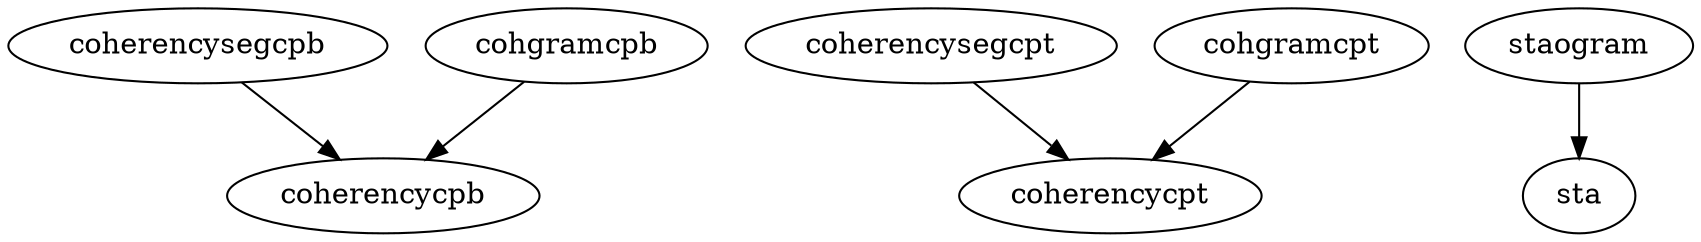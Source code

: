 /* Created by mdot for Matlab */
digraph m2html {
  coherencysegcpb -> coherencycpb;
  coherencysegcpt -> coherencycpt;
  cohgramcpb -> coherencycpb;
  cohgramcpt -> coherencycpt;
  staogram -> sta;

  coherencycpb [URL="coherencycpb.html"];
  coherencycpt [URL="coherencycpt.html"];
  coherencysegcpb [URL="coherencysegcpb.html"];
  coherencysegcpt [URL="coherencysegcpt.html"];
  cohgramcpb [URL="cohgramcpb.html"];
  cohgramcpt [URL="cohgramcpt.html"];
  sta [URL="sta.html"];
  staogram [URL="staogram.html"];
}